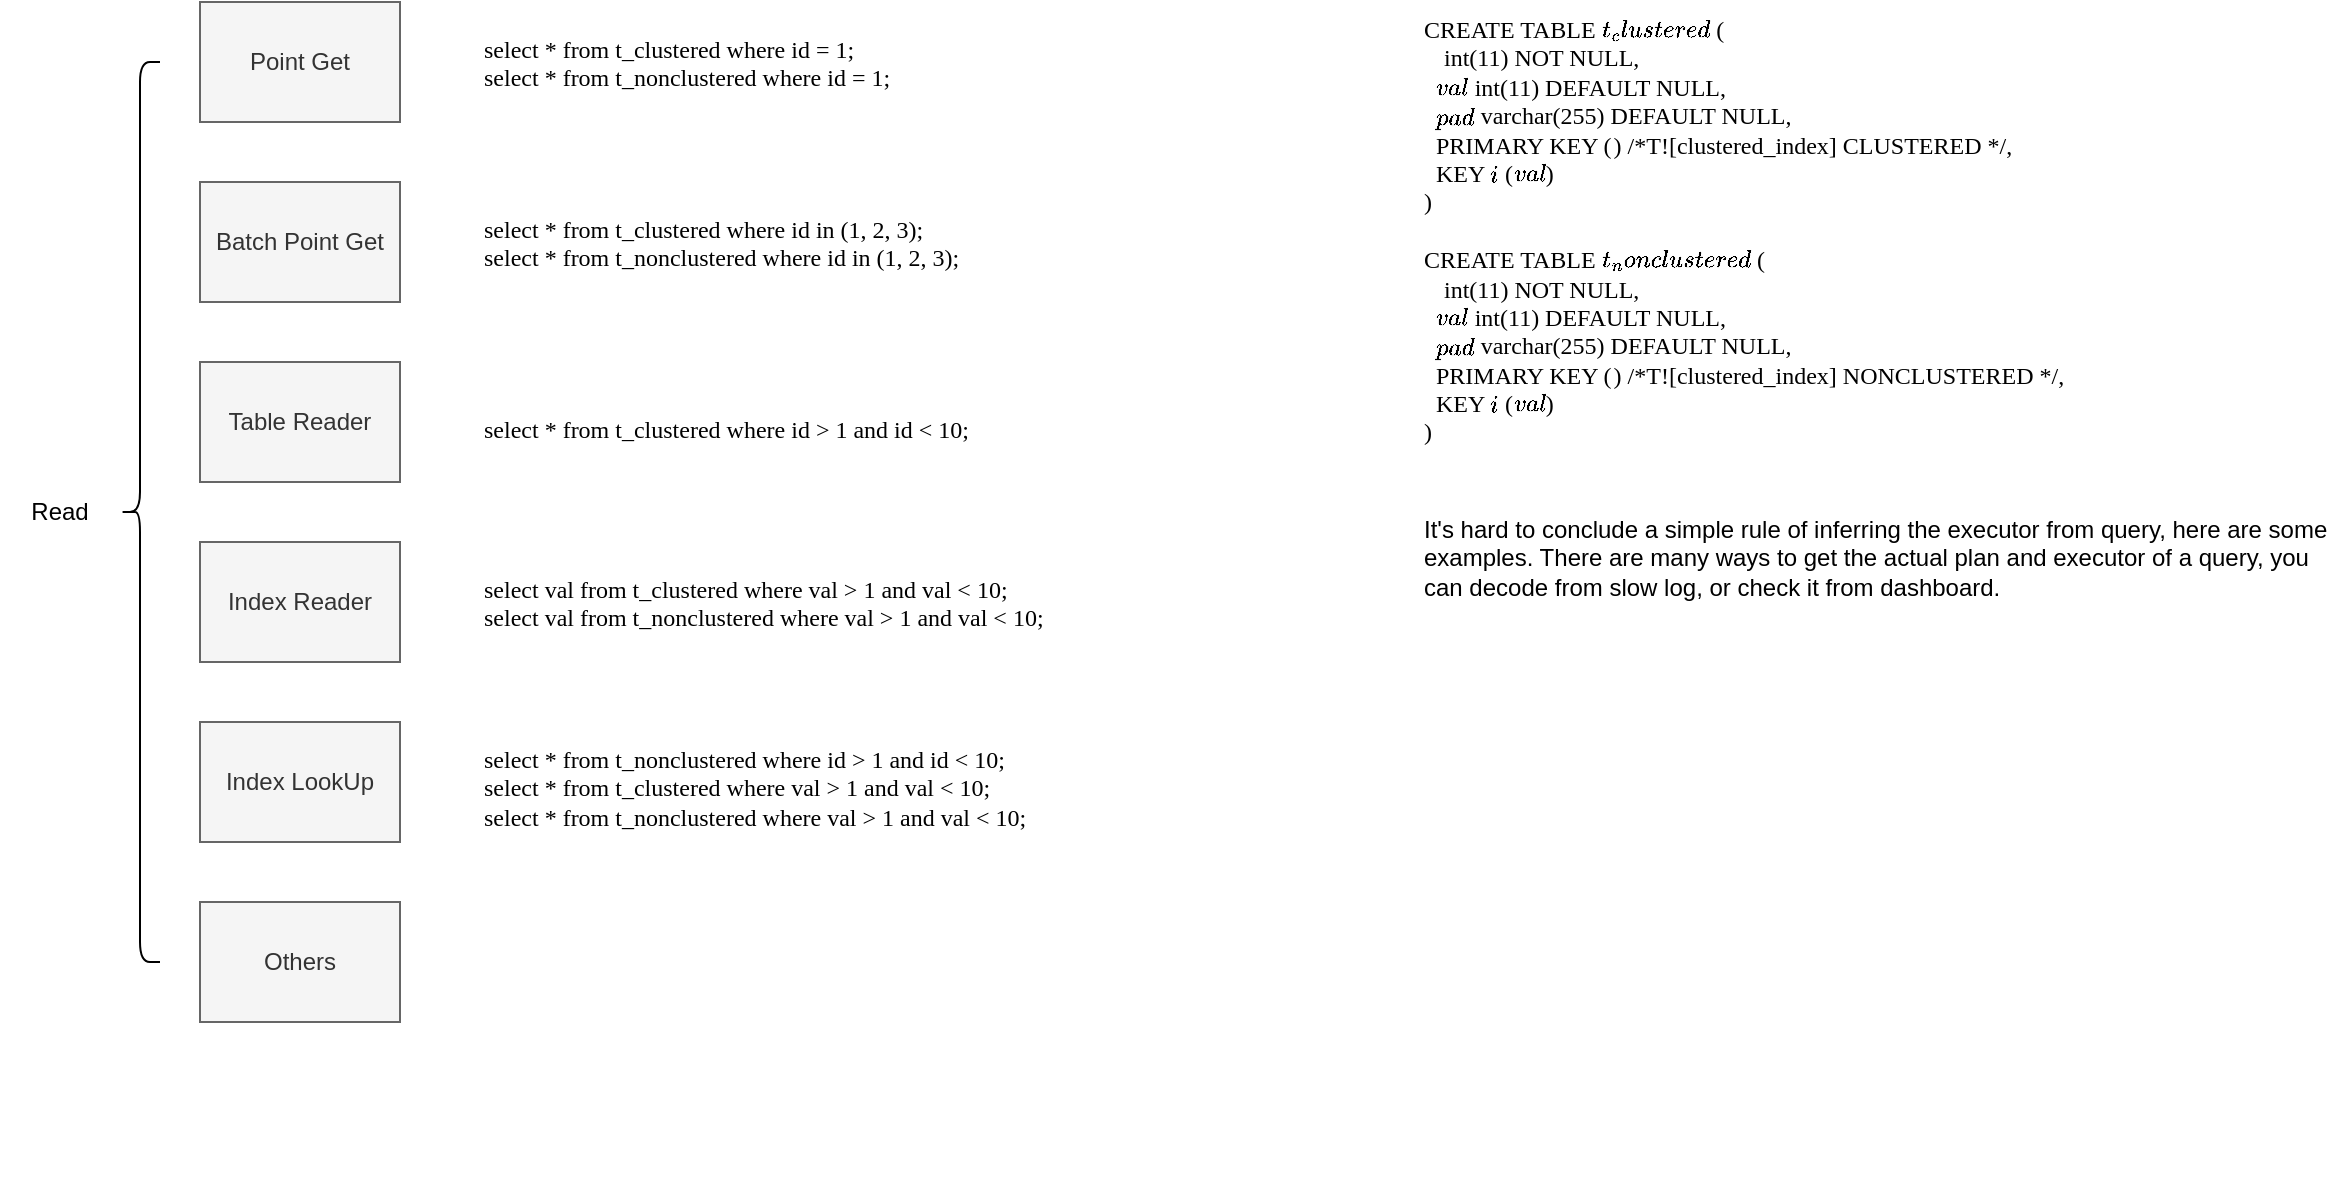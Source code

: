 <mxfile version="18.0.6" type="device"><diagram id="gbY9GT74oeAeqTNLeNLK" name="Page-1"><mxGraphModel dx="1102" dy="697" grid="1" gridSize="10" guides="1" tooltips="1" connect="1" arrows="1" fold="1" page="1" pageScale="1" pageWidth="850" pageHeight="1100" math="0" shadow="0"><root><mxCell id="0"/><mxCell id="1" parent="0"/><mxCell id="zibv6uYFwV6bZuaoag4m-3" value="Point Get" style="rounded=0;whiteSpace=wrap;html=1;fillColor=#f5f5f5;strokeColor=#666666;fontColor=#333333;" vertex="1" parent="1"><mxGeometry x="240" y="140" width="100" height="60" as="geometry"/></mxCell><mxCell id="zibv6uYFwV6bZuaoag4m-6" value="Batch Point Get" style="rounded=0;whiteSpace=wrap;html=1;fillColor=#f5f5f5;strokeColor=#666666;fontColor=#333333;" vertex="1" parent="1"><mxGeometry x="240" y="230" width="100" height="60" as="geometry"/></mxCell><mxCell id="zibv6uYFwV6bZuaoag4m-7" value="" style="shape=curlyBracket;whiteSpace=wrap;html=1;rounded=1;" vertex="1" parent="1"><mxGeometry x="200" y="170" width="20" height="450" as="geometry"/></mxCell><mxCell id="zibv6uYFwV6bZuaoag4m-9" value="Read" style="text;html=1;strokeColor=none;fillColor=none;align=center;verticalAlign=middle;whiteSpace=wrap;rounded=0;" vertex="1" parent="1"><mxGeometry x="140" y="380" width="60" height="30" as="geometry"/></mxCell><mxCell id="zibv6uYFwV6bZuaoag4m-10" value="Table Reader" style="rounded=0;whiteSpace=wrap;html=1;fillColor=#f5f5f5;strokeColor=#666666;fontColor=#333333;" vertex="1" parent="1"><mxGeometry x="240" y="320" width="100" height="60" as="geometry"/></mxCell><mxCell id="zibv6uYFwV6bZuaoag4m-11" value="Index Reader" style="rounded=0;whiteSpace=wrap;html=1;fillColor=#f5f5f5;strokeColor=#666666;fontColor=#333333;" vertex="1" parent="1"><mxGeometry x="240" y="410" width="100" height="60" as="geometry"/></mxCell><mxCell id="zibv6uYFwV6bZuaoag4m-12" value="Index LookUp" style="rounded=0;whiteSpace=wrap;html=1;fillColor=#f5f5f5;strokeColor=#666666;fontColor=#333333;" vertex="1" parent="1"><mxGeometry x="240" y="500" width="100" height="60" as="geometry"/></mxCell><mxCell id="zibv6uYFwV6bZuaoag4m-13" value="Others" style="rounded=0;whiteSpace=wrap;html=1;fillColor=#f5f5f5;strokeColor=#666666;fontColor=#333333;" vertex="1" parent="1"><mxGeometry x="240" y="590" width="100" height="60" as="geometry"/></mxCell><mxCell id="zibv6uYFwV6bZuaoag4m-14" value="&lt;div&gt;CREATE TABLE `t_clustered` (&lt;/div&gt;&lt;div&gt;&amp;nbsp; `id` int(11) NOT NULL,&lt;/div&gt;&lt;div&gt;&amp;nbsp; `val` int(11) DEFAULT NULL,&lt;/div&gt;&amp;nbsp;&amp;nbsp;&lt;span style=&quot;background-color: initial;&quot;&gt;`pad` varchar(255) DEFAULT NULL,&lt;/span&gt;&lt;br&gt;&lt;div&gt;&amp;nbsp; PRIMARY KEY (`id`) /*T![clustered_index] CLUSTERED */,&lt;/div&gt;&lt;div&gt;&amp;nbsp; KEY `i` (`val`)&lt;/div&gt;&lt;div&gt;)&lt;/div&gt;&lt;div&gt;&lt;br&gt;&lt;/div&gt;&lt;div&gt;&lt;div&gt;CREATE TABLE `t_nonclustered` (&lt;/div&gt;&lt;div&gt;&amp;nbsp; `id` int(11) NOT NULL,&lt;/div&gt;&lt;div&gt;&amp;nbsp; `val` int(11) DEFAULT NULL,&lt;/div&gt;&lt;div&gt;&amp;nbsp;&amp;nbsp;&lt;span style=&quot;background-color: initial;&quot;&gt;`pad` varchar(255) DEFAULT NULL,&lt;/span&gt;&lt;br&gt;&lt;/div&gt;&lt;div&gt;&amp;nbsp; PRIMARY KEY (`id`) /*T![clustered_index] NONCLUSTERED */,&lt;/div&gt;&lt;div&gt;&amp;nbsp; KEY `i` (`val`)&lt;/div&gt;&lt;div&gt;)&lt;/div&gt;&lt;/div&gt;" style="text;html=1;strokeColor=none;fillColor=none;align=left;verticalAlign=top;whiteSpace=wrap;rounded=0;fontFamily=Lucida Console;" vertex="1" parent="1"><mxGeometry x="850" y="140" width="460" height="230" as="geometry"/></mxCell><mxCell id="zibv6uYFwV6bZuaoag4m-15" value="select * from t_clustered where id = 1;&lt;br&gt;select * from t_nonclustered where id = 1;" style="text;html=1;strokeColor=none;fillColor=none;align=left;verticalAlign=top;whiteSpace=wrap;rounded=0;fontFamily=Lucida Console;" vertex="1" parent="1"><mxGeometry x="380" y="150" width="460" height="40" as="geometry"/></mxCell><mxCell id="zibv6uYFwV6bZuaoag4m-16" value="select * from t_clustered where id in (1, 2, 3);&lt;br&gt;select * from t_nonclustered where id in (1, 2, 3);" style="text;html=1;strokeColor=none;fillColor=none;align=left;verticalAlign=top;whiteSpace=wrap;rounded=0;fontFamily=Lucida Console;" vertex="1" parent="1"><mxGeometry x="380" y="240" width="460" height="40" as="geometry"/></mxCell><mxCell id="zibv6uYFwV6bZuaoag4m-17" value="select * from t_clustered where id &amp;gt; 1 and id &amp;lt; 10;" style="text;html=1;strokeColor=none;fillColor=none;align=left;verticalAlign=top;whiteSpace=wrap;rounded=0;fontFamily=Lucida Console;" vertex="1" parent="1"><mxGeometry x="380" y="340" width="460" height="40" as="geometry"/></mxCell><mxCell id="zibv6uYFwV6bZuaoag4m-18" value="select * from t_nonclustered where id &amp;gt; 1 and id &amp;lt; 10;&lt;br&gt;select * from t_clustered where val &amp;gt; 1 and val &amp;lt; 10;&lt;br&gt;select * from t_nonclustered where val &amp;gt; 1 and val &amp;lt; 10;" style="text;html=1;strokeColor=none;fillColor=none;align=left;verticalAlign=top;whiteSpace=wrap;rounded=0;fontFamily=Lucida Console;" vertex="1" parent="1"><mxGeometry x="380" y="505" width="460" height="50" as="geometry"/></mxCell><mxCell id="zibv6uYFwV6bZuaoag4m-19" value="select val from t_clustered where val &amp;gt; 1 and val &amp;lt; 10;&lt;br&gt;select val from t_nonclustered where val &amp;gt; 1 and val &amp;lt; 10;" style="text;html=1;strokeColor=none;fillColor=none;align=left;verticalAlign=top;whiteSpace=wrap;rounded=0;fontFamily=Lucida Console;" vertex="1" parent="1"><mxGeometry x="380" y="420" width="460" height="40" as="geometry"/></mxCell><mxCell id="zibv6uYFwV6bZuaoag4m-20" value="It's hard to conclude a simple rule of inferring the executor from query, here are some examples. There are many ways to get the actual plan and executor of a query, you can decode from slow log, or check it from dashboard." style="text;html=1;strokeColor=none;fillColor=none;align=left;verticalAlign=top;whiteSpace=wrap;rounded=0;fontFamily=Helvetica;" vertex="1" parent="1"><mxGeometry x="850" y="390" width="460" height="350" as="geometry"/></mxCell></root></mxGraphModel></diagram></mxfile>